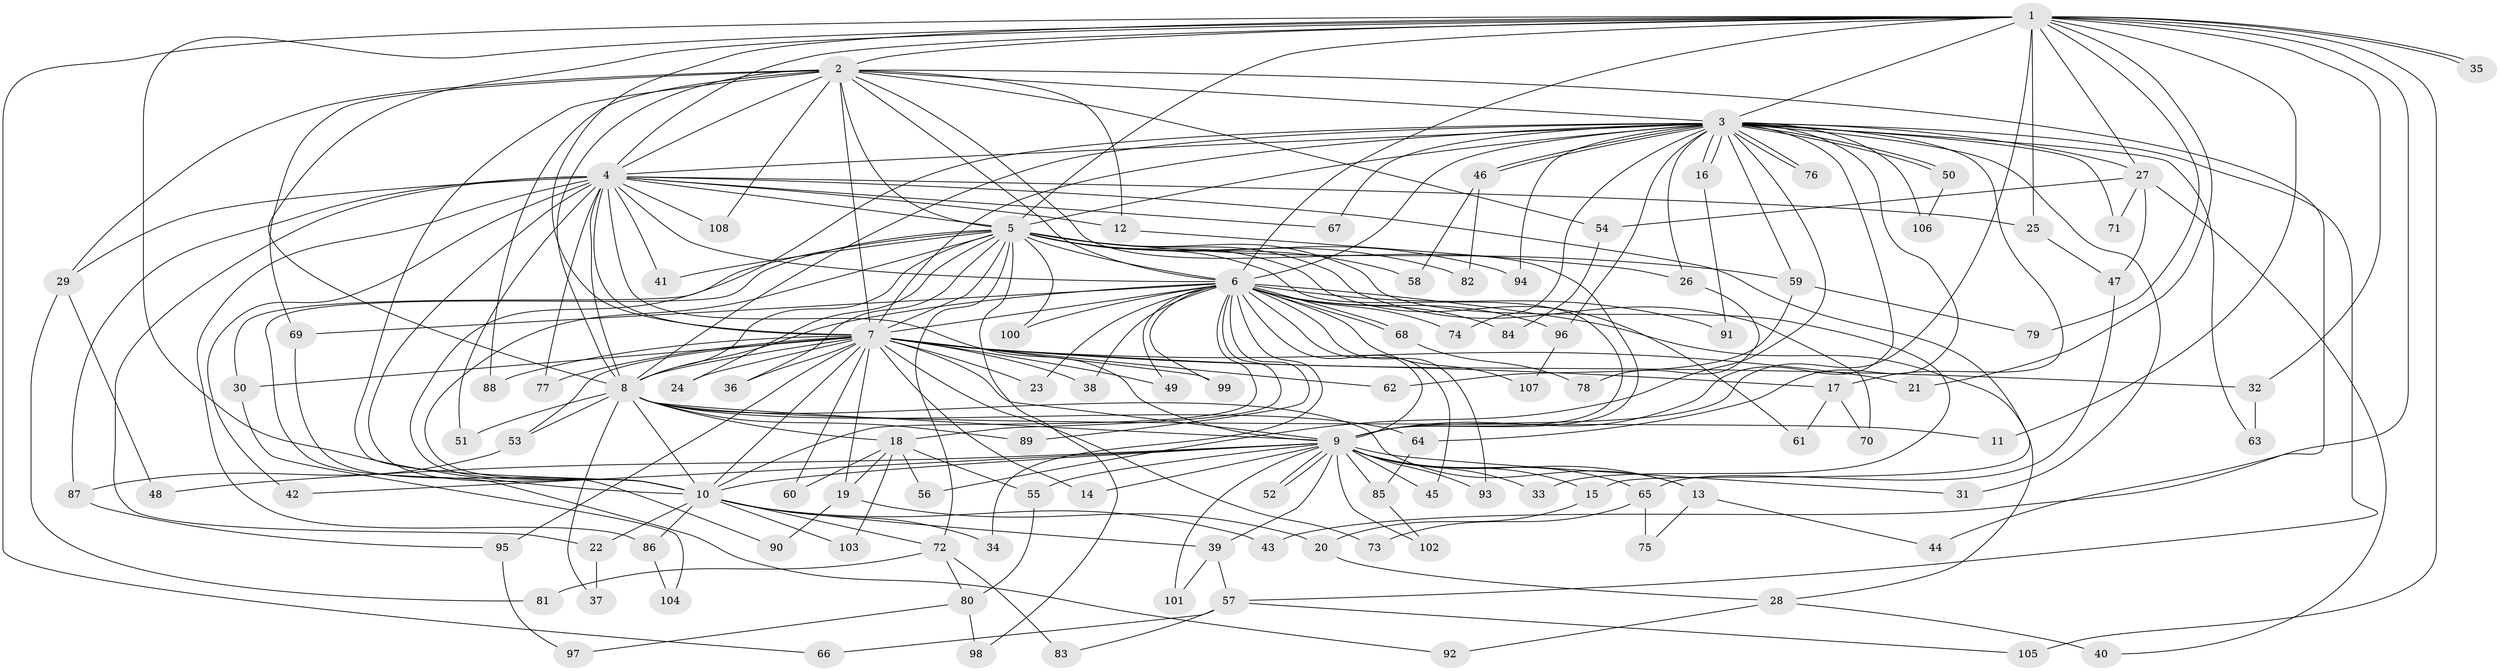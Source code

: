 // coarse degree distribution, {24: 0.012658227848101266, 28: 0.02531645569620253, 20: 0.012658227848101266, 22: 0.012658227848101266, 38: 0.012658227848101266, 14: 0.012658227848101266, 13: 0.012658227848101266, 2: 0.5443037974683544, 4: 0.11392405063291139, 1: 0.02531645569620253, 3: 0.16455696202531644, 5: 0.0379746835443038, 7: 0.012658227848101266}
// Generated by graph-tools (version 1.1) at 2025/41/03/06/25 10:41:37]
// undirected, 108 vertices, 241 edges
graph export_dot {
graph [start="1"]
  node [color=gray90,style=filled];
  1;
  2;
  3;
  4;
  5;
  6;
  7;
  8;
  9;
  10;
  11;
  12;
  13;
  14;
  15;
  16;
  17;
  18;
  19;
  20;
  21;
  22;
  23;
  24;
  25;
  26;
  27;
  28;
  29;
  30;
  31;
  32;
  33;
  34;
  35;
  36;
  37;
  38;
  39;
  40;
  41;
  42;
  43;
  44;
  45;
  46;
  47;
  48;
  49;
  50;
  51;
  52;
  53;
  54;
  55;
  56;
  57;
  58;
  59;
  60;
  61;
  62;
  63;
  64;
  65;
  66;
  67;
  68;
  69;
  70;
  71;
  72;
  73;
  74;
  75;
  76;
  77;
  78;
  79;
  80;
  81;
  82;
  83;
  84;
  85;
  86;
  87;
  88;
  89;
  90;
  91;
  92;
  93;
  94;
  95;
  96;
  97;
  98;
  99;
  100;
  101;
  102;
  103;
  104;
  105;
  106;
  107;
  108;
  1 -- 2;
  1 -- 3;
  1 -- 4;
  1 -- 5;
  1 -- 6;
  1 -- 7;
  1 -- 8;
  1 -- 9;
  1 -- 10;
  1 -- 11;
  1 -- 21;
  1 -- 25;
  1 -- 27;
  1 -- 32;
  1 -- 35;
  1 -- 35;
  1 -- 43;
  1 -- 66;
  1 -- 79;
  1 -- 105;
  2 -- 3;
  2 -- 4;
  2 -- 5;
  2 -- 6;
  2 -- 7;
  2 -- 8;
  2 -- 9;
  2 -- 10;
  2 -- 12;
  2 -- 29;
  2 -- 44;
  2 -- 54;
  2 -- 69;
  2 -- 88;
  2 -- 108;
  3 -- 4;
  3 -- 5;
  3 -- 6;
  3 -- 7;
  3 -- 8;
  3 -- 9;
  3 -- 10;
  3 -- 16;
  3 -- 16;
  3 -- 17;
  3 -- 26;
  3 -- 27;
  3 -- 31;
  3 -- 46;
  3 -- 46;
  3 -- 50;
  3 -- 50;
  3 -- 56;
  3 -- 57;
  3 -- 59;
  3 -- 63;
  3 -- 64;
  3 -- 67;
  3 -- 71;
  3 -- 74;
  3 -- 76;
  3 -- 76;
  3 -- 94;
  3 -- 96;
  3 -- 106;
  4 -- 5;
  4 -- 6;
  4 -- 7;
  4 -- 8;
  4 -- 9;
  4 -- 10;
  4 -- 12;
  4 -- 15;
  4 -- 22;
  4 -- 25;
  4 -- 29;
  4 -- 41;
  4 -- 42;
  4 -- 51;
  4 -- 67;
  4 -- 77;
  4 -- 86;
  4 -- 87;
  4 -- 108;
  5 -- 6;
  5 -- 7;
  5 -- 8;
  5 -- 9;
  5 -- 10;
  5 -- 24;
  5 -- 30;
  5 -- 33;
  5 -- 36;
  5 -- 41;
  5 -- 58;
  5 -- 59;
  5 -- 61;
  5 -- 70;
  5 -- 72;
  5 -- 82;
  5 -- 92;
  5 -- 94;
  5 -- 98;
  5 -- 100;
  6 -- 7;
  6 -- 8;
  6 -- 9;
  6 -- 10;
  6 -- 18;
  6 -- 23;
  6 -- 28;
  6 -- 34;
  6 -- 38;
  6 -- 45;
  6 -- 49;
  6 -- 68;
  6 -- 68;
  6 -- 69;
  6 -- 74;
  6 -- 84;
  6 -- 89;
  6 -- 91;
  6 -- 93;
  6 -- 96;
  6 -- 99;
  6 -- 100;
  6 -- 107;
  7 -- 8;
  7 -- 9;
  7 -- 10;
  7 -- 14;
  7 -- 17;
  7 -- 19;
  7 -- 21;
  7 -- 23;
  7 -- 24;
  7 -- 30;
  7 -- 32;
  7 -- 36;
  7 -- 38;
  7 -- 49;
  7 -- 53;
  7 -- 60;
  7 -- 62;
  7 -- 73;
  7 -- 77;
  7 -- 88;
  7 -- 95;
  7 -- 99;
  8 -- 9;
  8 -- 10;
  8 -- 11;
  8 -- 13;
  8 -- 18;
  8 -- 37;
  8 -- 51;
  8 -- 53;
  8 -- 64;
  8 -- 89;
  9 -- 10;
  9 -- 13;
  9 -- 14;
  9 -- 15;
  9 -- 31;
  9 -- 33;
  9 -- 39;
  9 -- 42;
  9 -- 45;
  9 -- 48;
  9 -- 52;
  9 -- 52;
  9 -- 55;
  9 -- 65;
  9 -- 85;
  9 -- 93;
  9 -- 101;
  9 -- 102;
  10 -- 22;
  10 -- 34;
  10 -- 39;
  10 -- 43;
  10 -- 72;
  10 -- 86;
  10 -- 103;
  12 -- 26;
  13 -- 44;
  13 -- 75;
  15 -- 20;
  16 -- 91;
  17 -- 61;
  17 -- 70;
  18 -- 19;
  18 -- 55;
  18 -- 56;
  18 -- 60;
  18 -- 103;
  19 -- 20;
  19 -- 90;
  20 -- 28;
  22 -- 37;
  25 -- 47;
  26 -- 78;
  27 -- 40;
  27 -- 47;
  27 -- 54;
  27 -- 71;
  28 -- 40;
  28 -- 92;
  29 -- 48;
  29 -- 81;
  30 -- 104;
  32 -- 63;
  39 -- 57;
  39 -- 101;
  46 -- 58;
  46 -- 82;
  47 -- 65;
  50 -- 106;
  53 -- 87;
  54 -- 84;
  55 -- 80;
  57 -- 66;
  57 -- 83;
  57 -- 105;
  59 -- 62;
  59 -- 79;
  64 -- 85;
  65 -- 73;
  65 -- 75;
  68 -- 78;
  69 -- 90;
  72 -- 80;
  72 -- 81;
  72 -- 83;
  80 -- 97;
  80 -- 98;
  85 -- 102;
  86 -- 104;
  87 -- 95;
  95 -- 97;
  96 -- 107;
}
